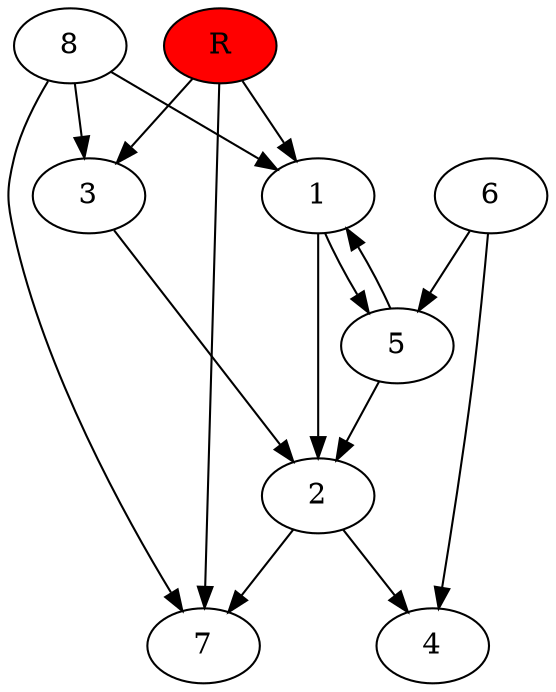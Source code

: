 digraph prb28014 {
	1
	2
	3
	4
	5
	6
	7
	8
	R [fillcolor="#ff0000" style=filled]
	1 -> 2
	1 -> 5
	2 -> 4
	2 -> 7
	3 -> 2
	5 -> 1
	5 -> 2
	6 -> 4
	6 -> 5
	8 -> 1
	8 -> 3
	8 -> 7
	R -> 1
	R -> 3
	R -> 7
}
